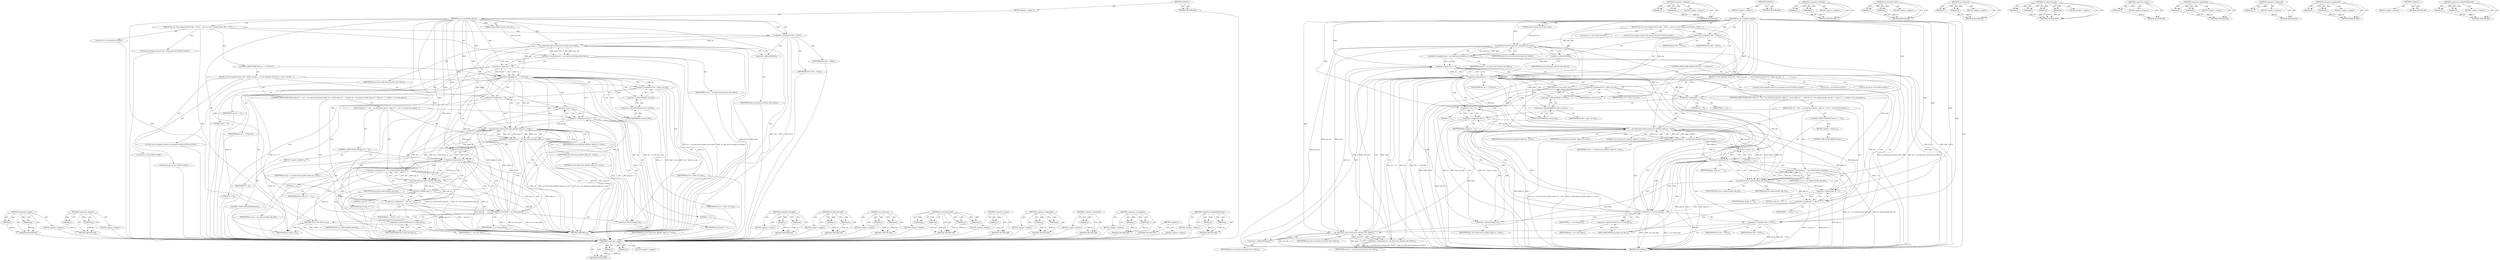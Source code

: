 digraph "&lt;operator&gt;.indirectFieldAccess" {
vulnerable_130 [label=<(METHOD,&lt;operator&gt;.equals)>];
vulnerable_131 [label=<(PARAM,p1)>];
vulnerable_132 [label=<(PARAM,p2)>];
vulnerable_133 [label=<(BLOCK,&lt;empty&gt;,&lt;empty&gt;)>];
vulnerable_134 [label=<(METHOD_RETURN,ANY)>];
vulnerable_156 [label=<(METHOD,&lt;operator&gt;.addition)>];
vulnerable_157 [label=<(PARAM,p1)>];
vulnerable_158 [label=<(PARAM,p2)>];
vulnerable_159 [label=<(BLOCK,&lt;empty&gt;,&lt;empty&gt;)>];
vulnerable_160 [label=<(METHOD_RETURN,ANY)>];
vulnerable_6 [label=<(METHOD,&lt;global&gt;)<SUB>1</SUB>>];
vulnerable_7 [label=<(BLOCK,&lt;empty&gt;,&lt;empty&gt;)<SUB>1</SUB>>];
vulnerable_8 [label=<(METHOD,sas_ex_revalidate_domain)<SUB>1</SUB>>];
vulnerable_9 [label=<(PARAM,struct domain_device *port_dev)<SUB>1</SUB>>];
vulnerable_10 [label=<(BLOCK,{
	int res;
 	struct domain_device *dev = NULL;...,{
	int res;
 	struct domain_device *dev = NULL;...)<SUB>2</SUB>>];
vulnerable_11 [label="<(LOCAL,int res: int)<SUB>3</SUB>>"];
vulnerable_12 [label="<(LOCAL,struct domain_device* dev: domain_device*)<SUB>4</SUB>>"];
vulnerable_13 [label=<(&lt;operator&gt;.assignment,*dev = NULL)<SUB>4</SUB>>];
vulnerable_14 [label=<(IDENTIFIER,dev,*dev = NULL)<SUB>4</SUB>>];
vulnerable_15 [label=<(IDENTIFIER,NULL,*dev = NULL)<SUB>4</SUB>>];
vulnerable_16 [label=<(&lt;operator&gt;.assignment,res = sas_find_bcast_dev(port_dev, &amp;dev))<SUB>6</SUB>>];
vulnerable_17 [label=<(IDENTIFIER,res,res = sas_find_bcast_dev(port_dev, &amp;dev))<SUB>6</SUB>>];
vulnerable_18 [label=<(sas_find_bcast_dev,sas_find_bcast_dev(port_dev, &amp;dev))<SUB>6</SUB>>];
vulnerable_19 [label=<(IDENTIFIER,port_dev,sas_find_bcast_dev(port_dev, &amp;dev))<SUB>6</SUB>>];
vulnerable_20 [label=<(&lt;operator&gt;.addressOf,&amp;dev)<SUB>6</SUB>>];
vulnerable_21 [label=<(IDENTIFIER,dev,sas_find_bcast_dev(port_dev, &amp;dev))<SUB>6</SUB>>];
vulnerable_22 [label=<(CONTROL_STRUCTURE,WHILE,while (res == 0 &amp;&amp; dev))<SUB>7</SUB>>];
vulnerable_23 [label=<(&lt;operator&gt;.logicalAnd,res == 0 &amp;&amp; dev)<SUB>7</SUB>>];
vulnerable_24 [label=<(&lt;operator&gt;.equals,res == 0)<SUB>7</SUB>>];
vulnerable_25 [label=<(IDENTIFIER,res,res == 0)<SUB>7</SUB>>];
vulnerable_26 [label=<(LITERAL,0,res == 0)<SUB>7</SUB>>];
vulnerable_27 [label=<(IDENTIFIER,dev,res == 0 &amp;&amp; dev)<SUB>7</SUB>>];
vulnerable_28 [label=<(BLOCK,{
 		struct expander_device *ex = &amp;dev-&gt;ex_dev;...,{
 		struct expander_device *ex = &amp;dev-&gt;ex_dev;...)<SUB>7</SUB>>];
vulnerable_29 [label="<(LOCAL,struct expander_device* ex: expander_device*)<SUB>8</SUB>>"];
vulnerable_30 [label=<(&lt;operator&gt;.assignment,*ex = &amp;dev-&gt;ex_dev)<SUB>8</SUB>>];
vulnerable_31 [label=<(IDENTIFIER,ex,*ex = &amp;dev-&gt;ex_dev)<SUB>8</SUB>>];
vulnerable_32 [label=<(&lt;operator&gt;.addressOf,&amp;dev-&gt;ex_dev)<SUB>8</SUB>>];
vulnerable_33 [label=<(&lt;operator&gt;.indirectFieldAccess,dev-&gt;ex_dev)<SUB>8</SUB>>];
vulnerable_34 [label=<(IDENTIFIER,dev,*ex = &amp;dev-&gt;ex_dev)<SUB>8</SUB>>];
vulnerable_35 [label=<(FIELD_IDENTIFIER,ex_dev,ex_dev)<SUB>8</SUB>>];
vulnerable_36 [label="<(LOCAL,int i: int)<SUB>9</SUB>>"];
vulnerable_37 [label="<(LOCAL,int phy_id: int)<SUB>9</SUB>>"];
vulnerable_38 [label=<(&lt;operator&gt;.assignment,i = 0)<SUB>9</SUB>>];
vulnerable_39 [label=<(IDENTIFIER,i,i = 0)<SUB>9</SUB>>];
vulnerable_40 [label=<(LITERAL,0,i = 0)<SUB>9</SUB>>];
vulnerable_41 [label=<(CONTROL_STRUCTURE,DO,do {
			phy_id = -1;
			res = sas_find_bcast_phy(dev, &amp;phy_id, i, true);
			if (phy_id == -1)
				break;
 			res = sas_rediscover(dev, phy_id);
 			i = phy_id + 1;
 		} while (i &lt; ex-&gt;num_phys);)<SUB>11</SUB>>];
vulnerable_42 [label=<(BLOCK,{
			phy_id = -1;
			res = sas_find_bcast_phy(d...,{
			phy_id = -1;
			res = sas_find_bcast_phy(d...)<SUB>11</SUB>>];
vulnerable_43 [label=<(&lt;operator&gt;.assignment,phy_id = -1)<SUB>12</SUB>>];
vulnerable_44 [label=<(IDENTIFIER,phy_id,phy_id = -1)<SUB>12</SUB>>];
vulnerable_45 [label=<(&lt;operator&gt;.minus,-1)<SUB>12</SUB>>];
vulnerable_46 [label=<(LITERAL,1,-1)<SUB>12</SUB>>];
vulnerable_47 [label=<(&lt;operator&gt;.assignment,res = sas_find_bcast_phy(dev, &amp;phy_id, i, true))<SUB>13</SUB>>];
vulnerable_48 [label=<(IDENTIFIER,res,res = sas_find_bcast_phy(dev, &amp;phy_id, i, true))<SUB>13</SUB>>];
vulnerable_49 [label=<(sas_find_bcast_phy,sas_find_bcast_phy(dev, &amp;phy_id, i, true))<SUB>13</SUB>>];
vulnerable_50 [label=<(IDENTIFIER,dev,sas_find_bcast_phy(dev, &amp;phy_id, i, true))<SUB>13</SUB>>];
vulnerable_51 [label=<(&lt;operator&gt;.addressOf,&amp;phy_id)<SUB>13</SUB>>];
vulnerable_52 [label=<(IDENTIFIER,phy_id,sas_find_bcast_phy(dev, &amp;phy_id, i, true))<SUB>13</SUB>>];
vulnerable_53 [label=<(IDENTIFIER,i,sas_find_bcast_phy(dev, &amp;phy_id, i, true))<SUB>13</SUB>>];
vulnerable_54 [label=<(LITERAL,true,sas_find_bcast_phy(dev, &amp;phy_id, i, true))<SUB>13</SUB>>];
vulnerable_55 [label=<(CONTROL_STRUCTURE,IF,if (phy_id == -1))<SUB>14</SUB>>];
vulnerable_56 [label=<(&lt;operator&gt;.equals,phy_id == -1)<SUB>14</SUB>>];
vulnerable_57 [label=<(IDENTIFIER,phy_id,phy_id == -1)<SUB>14</SUB>>];
vulnerable_58 [label=<(&lt;operator&gt;.minus,-1)<SUB>14</SUB>>];
vulnerable_59 [label=<(LITERAL,1,-1)<SUB>14</SUB>>];
vulnerable_60 [label=<(BLOCK,&lt;empty&gt;,&lt;empty&gt;)<SUB>15</SUB>>];
vulnerable_61 [label=<(CONTROL_STRUCTURE,BREAK,break;)<SUB>15</SUB>>];
vulnerable_62 [label=<(&lt;operator&gt;.assignment,res = sas_rediscover(dev, phy_id))<SUB>16</SUB>>];
vulnerable_63 [label=<(IDENTIFIER,res,res = sas_rediscover(dev, phy_id))<SUB>16</SUB>>];
vulnerable_64 [label=<(sas_rediscover,sas_rediscover(dev, phy_id))<SUB>16</SUB>>];
vulnerable_65 [label=<(IDENTIFIER,dev,sas_rediscover(dev, phy_id))<SUB>16</SUB>>];
vulnerable_66 [label=<(IDENTIFIER,phy_id,sas_rediscover(dev, phy_id))<SUB>16</SUB>>];
vulnerable_67 [label=<(&lt;operator&gt;.assignment,i = phy_id + 1)<SUB>17</SUB>>];
vulnerable_68 [label=<(IDENTIFIER,i,i = phy_id + 1)<SUB>17</SUB>>];
vulnerable_69 [label=<(&lt;operator&gt;.addition,phy_id + 1)<SUB>17</SUB>>];
vulnerable_70 [label=<(IDENTIFIER,phy_id,phy_id + 1)<SUB>17</SUB>>];
vulnerable_71 [label=<(LITERAL,1,phy_id + 1)<SUB>17</SUB>>];
vulnerable_72 [label=<(&lt;operator&gt;.lessThan,i &lt; ex-&gt;num_phys)<SUB>18</SUB>>];
vulnerable_73 [label=<(IDENTIFIER,i,i &lt; ex-&gt;num_phys)<SUB>18</SUB>>];
vulnerable_74 [label=<(&lt;operator&gt;.indirectFieldAccess,ex-&gt;num_phys)<SUB>18</SUB>>];
vulnerable_75 [label=<(IDENTIFIER,ex,i &lt; ex-&gt;num_phys)<SUB>18</SUB>>];
vulnerable_76 [label=<(FIELD_IDENTIFIER,num_phys,num_phys)<SUB>18</SUB>>];
vulnerable_77 [label=<(&lt;operator&gt;.assignment,dev = NULL)<SUB>19</SUB>>];
vulnerable_78 [label=<(IDENTIFIER,dev,dev = NULL)<SUB>19</SUB>>];
vulnerable_79 [label=<(IDENTIFIER,NULL,dev = NULL)<SUB>19</SUB>>];
vulnerable_80 [label=<(&lt;operator&gt;.assignment,res = sas_find_bcast_dev(port_dev, &amp;dev))<SUB>20</SUB>>];
vulnerable_81 [label=<(IDENTIFIER,res,res = sas_find_bcast_dev(port_dev, &amp;dev))<SUB>20</SUB>>];
vulnerable_82 [label=<(sas_find_bcast_dev,sas_find_bcast_dev(port_dev, &amp;dev))<SUB>20</SUB>>];
vulnerable_83 [label=<(IDENTIFIER,port_dev,sas_find_bcast_dev(port_dev, &amp;dev))<SUB>20</SUB>>];
vulnerable_84 [label=<(&lt;operator&gt;.addressOf,&amp;dev)<SUB>20</SUB>>];
vulnerable_85 [label=<(IDENTIFIER,dev,sas_find_bcast_dev(port_dev, &amp;dev))<SUB>20</SUB>>];
vulnerable_86 [label=<(RETURN,return res;,return res;)<SUB>22</SUB>>];
vulnerable_87 [label=<(IDENTIFIER,res,return res;)<SUB>22</SUB>>];
vulnerable_88 [label=<(METHOD_RETURN,int)<SUB>1</SUB>>];
vulnerable_90 [label=<(METHOD_RETURN,ANY)<SUB>1</SUB>>];
vulnerable_161 [label=<(METHOD,&lt;operator&gt;.lessThan)>];
vulnerable_162 [label=<(PARAM,p1)>];
vulnerable_163 [label=<(PARAM,p2)>];
vulnerable_164 [label=<(BLOCK,&lt;empty&gt;,&lt;empty&gt;)>];
vulnerable_165 [label=<(METHOD_RETURN,ANY)>];
vulnerable_116 [label=<(METHOD,sas_find_bcast_dev)>];
vulnerable_117 [label=<(PARAM,p1)>];
vulnerable_118 [label=<(PARAM,p2)>];
vulnerable_119 [label=<(BLOCK,&lt;empty&gt;,&lt;empty&gt;)>];
vulnerable_120 [label=<(METHOD_RETURN,ANY)>];
vulnerable_151 [label=<(METHOD,sas_rediscover)>];
vulnerable_152 [label=<(PARAM,p1)>];
vulnerable_153 [label=<(PARAM,p2)>];
vulnerable_154 [label=<(BLOCK,&lt;empty&gt;,&lt;empty&gt;)>];
vulnerable_155 [label=<(METHOD_RETURN,ANY)>];
vulnerable_144 [label=<(METHOD,sas_find_bcast_phy)>];
vulnerable_145 [label=<(PARAM,p1)>];
vulnerable_146 [label=<(PARAM,p2)>];
vulnerable_147 [label=<(PARAM,p3)>];
vulnerable_148 [label=<(PARAM,p4)>];
vulnerable_149 [label=<(BLOCK,&lt;empty&gt;,&lt;empty&gt;)>];
vulnerable_150 [label=<(METHOD_RETURN,ANY)>];
vulnerable_140 [label=<(METHOD,&lt;operator&gt;.minus)>];
vulnerable_141 [label=<(PARAM,p1)>];
vulnerable_142 [label=<(BLOCK,&lt;empty&gt;,&lt;empty&gt;)>];
vulnerable_143 [label=<(METHOD_RETURN,ANY)>];
vulnerable_125 [label=<(METHOD,&lt;operator&gt;.logicalAnd)>];
vulnerable_126 [label=<(PARAM,p1)>];
vulnerable_127 [label=<(PARAM,p2)>];
vulnerable_128 [label=<(BLOCK,&lt;empty&gt;,&lt;empty&gt;)>];
vulnerable_129 [label=<(METHOD_RETURN,ANY)>];
vulnerable_121 [label=<(METHOD,&lt;operator&gt;.addressOf)>];
vulnerable_122 [label=<(PARAM,p1)>];
vulnerable_123 [label=<(BLOCK,&lt;empty&gt;,&lt;empty&gt;)>];
vulnerable_124 [label=<(METHOD_RETURN,ANY)>];
vulnerable_111 [label=<(METHOD,&lt;operator&gt;.assignment)>];
vulnerable_112 [label=<(PARAM,p1)>];
vulnerable_113 [label=<(PARAM,p2)>];
vulnerable_114 [label=<(BLOCK,&lt;empty&gt;,&lt;empty&gt;)>];
vulnerable_115 [label=<(METHOD_RETURN,ANY)>];
vulnerable_105 [label=<(METHOD,&lt;global&gt;)<SUB>1</SUB>>];
vulnerable_106 [label=<(BLOCK,&lt;empty&gt;,&lt;empty&gt;)>];
vulnerable_107 [label=<(METHOD_RETURN,ANY)>];
vulnerable_135 [label=<(METHOD,&lt;operator&gt;.indirectFieldAccess)>];
vulnerable_136 [label=<(PARAM,p1)>];
vulnerable_137 [label=<(PARAM,p2)>];
vulnerable_138 [label=<(BLOCK,&lt;empty&gt;,&lt;empty&gt;)>];
vulnerable_139 [label=<(METHOD_RETURN,ANY)>];
fixed_121 [label=<(METHOD,&lt;operator&gt;.equals)>];
fixed_122 [label=<(PARAM,p1)>];
fixed_123 [label=<(PARAM,p2)>];
fixed_124 [label=<(BLOCK,&lt;empty&gt;,&lt;empty&gt;)>];
fixed_125 [label=<(METHOD_RETURN,ANY)>];
fixed_147 [label=<(METHOD,&lt;operator&gt;.addition)>];
fixed_148 [label=<(PARAM,p1)>];
fixed_149 [label=<(PARAM,p2)>];
fixed_150 [label=<(BLOCK,&lt;empty&gt;,&lt;empty&gt;)>];
fixed_151 [label=<(METHOD_RETURN,ANY)>];
fixed_6 [label=<(METHOD,&lt;global&gt;)<SUB>1</SUB>>];
fixed_7 [label=<(BLOCK,&lt;empty&gt;,&lt;empty&gt;)<SUB>1</SUB>>];
fixed_8 [label=<(METHOD,sas_ex_revalidate_domain)<SUB>1</SUB>>];
fixed_9 [label=<(PARAM,struct domain_device *port_dev)<SUB>1</SUB>>];
fixed_10 [label=<(BLOCK,{
	int res;
 	struct domain_device *dev = NULL;...,{
	int res;
 	struct domain_device *dev = NULL;...)<SUB>2</SUB>>];
fixed_11 [label="<(LOCAL,int res: int)<SUB>3</SUB>>"];
fixed_12 [label="<(LOCAL,struct domain_device* dev: domain_device*)<SUB>4</SUB>>"];
fixed_13 [label=<(&lt;operator&gt;.assignment,*dev = NULL)<SUB>4</SUB>>];
fixed_14 [label=<(IDENTIFIER,dev,*dev = NULL)<SUB>4</SUB>>];
fixed_15 [label=<(IDENTIFIER,NULL,*dev = NULL)<SUB>4</SUB>>];
fixed_16 [label=<(&lt;operator&gt;.assignment,res = sas_find_bcast_dev(port_dev, &amp;dev))<SUB>6</SUB>>];
fixed_17 [label=<(IDENTIFIER,res,res = sas_find_bcast_dev(port_dev, &amp;dev))<SUB>6</SUB>>];
fixed_18 [label=<(sas_find_bcast_dev,sas_find_bcast_dev(port_dev, &amp;dev))<SUB>6</SUB>>];
fixed_19 [label=<(IDENTIFIER,port_dev,sas_find_bcast_dev(port_dev, &amp;dev))<SUB>6</SUB>>];
fixed_20 [label=<(&lt;operator&gt;.addressOf,&amp;dev)<SUB>6</SUB>>];
fixed_21 [label=<(IDENTIFIER,dev,sas_find_bcast_dev(port_dev, &amp;dev))<SUB>6</SUB>>];
fixed_22 [label=<(CONTROL_STRUCTURE,IF,if (res == 0 &amp;&amp; dev))<SUB>7</SUB>>];
fixed_23 [label=<(&lt;operator&gt;.logicalAnd,res == 0 &amp;&amp; dev)<SUB>7</SUB>>];
fixed_24 [label=<(&lt;operator&gt;.equals,res == 0)<SUB>7</SUB>>];
fixed_25 [label=<(IDENTIFIER,res,res == 0)<SUB>7</SUB>>];
fixed_26 [label=<(LITERAL,0,res == 0)<SUB>7</SUB>>];
fixed_27 [label=<(IDENTIFIER,dev,res == 0 &amp;&amp; dev)<SUB>7</SUB>>];
fixed_28 [label=<(BLOCK,{
 		struct expander_device *ex = &amp;dev-&gt;ex_dev;...,{
 		struct expander_device *ex = &amp;dev-&gt;ex_dev;...)<SUB>7</SUB>>];
fixed_29 [label="<(LOCAL,struct expander_device* ex: expander_device*)<SUB>8</SUB>>"];
fixed_30 [label=<(&lt;operator&gt;.assignment,*ex = &amp;dev-&gt;ex_dev)<SUB>8</SUB>>];
fixed_31 [label=<(IDENTIFIER,ex,*ex = &amp;dev-&gt;ex_dev)<SUB>8</SUB>>];
fixed_32 [label=<(&lt;operator&gt;.addressOf,&amp;dev-&gt;ex_dev)<SUB>8</SUB>>];
fixed_33 [label=<(&lt;operator&gt;.indirectFieldAccess,dev-&gt;ex_dev)<SUB>8</SUB>>];
fixed_34 [label=<(IDENTIFIER,dev,*ex = &amp;dev-&gt;ex_dev)<SUB>8</SUB>>];
fixed_35 [label=<(FIELD_IDENTIFIER,ex_dev,ex_dev)<SUB>8</SUB>>];
fixed_36 [label="<(LOCAL,int i: int)<SUB>9</SUB>>"];
fixed_37 [label="<(LOCAL,int phy_id: int)<SUB>9</SUB>>"];
fixed_38 [label=<(&lt;operator&gt;.assignment,i = 0)<SUB>9</SUB>>];
fixed_39 [label=<(IDENTIFIER,i,i = 0)<SUB>9</SUB>>];
fixed_40 [label=<(LITERAL,0,i = 0)<SUB>9</SUB>>];
fixed_41 [label=<(CONTROL_STRUCTURE,DO,do {
			phy_id = -1;
			res = sas_find_bcast_phy(dev, &amp;phy_id, i, true);
			if (phy_id == -1)
				break;
 			res = sas_rediscover(dev, phy_id);
 			i = phy_id + 1;
 		} while (i &lt; ex-&gt;num_phys);)<SUB>11</SUB>>];
fixed_42 [label=<(BLOCK,{
			phy_id = -1;
			res = sas_find_bcast_phy(d...,{
			phy_id = -1;
			res = sas_find_bcast_phy(d...)<SUB>11</SUB>>];
fixed_43 [label=<(&lt;operator&gt;.assignment,phy_id = -1)<SUB>12</SUB>>];
fixed_44 [label=<(IDENTIFIER,phy_id,phy_id = -1)<SUB>12</SUB>>];
fixed_45 [label=<(&lt;operator&gt;.minus,-1)<SUB>12</SUB>>];
fixed_46 [label=<(LITERAL,1,-1)<SUB>12</SUB>>];
fixed_47 [label=<(&lt;operator&gt;.assignment,res = sas_find_bcast_phy(dev, &amp;phy_id, i, true))<SUB>13</SUB>>];
fixed_48 [label=<(IDENTIFIER,res,res = sas_find_bcast_phy(dev, &amp;phy_id, i, true))<SUB>13</SUB>>];
fixed_49 [label=<(sas_find_bcast_phy,sas_find_bcast_phy(dev, &amp;phy_id, i, true))<SUB>13</SUB>>];
fixed_50 [label=<(IDENTIFIER,dev,sas_find_bcast_phy(dev, &amp;phy_id, i, true))<SUB>13</SUB>>];
fixed_51 [label=<(&lt;operator&gt;.addressOf,&amp;phy_id)<SUB>13</SUB>>];
fixed_52 [label=<(IDENTIFIER,phy_id,sas_find_bcast_phy(dev, &amp;phy_id, i, true))<SUB>13</SUB>>];
fixed_53 [label=<(IDENTIFIER,i,sas_find_bcast_phy(dev, &amp;phy_id, i, true))<SUB>13</SUB>>];
fixed_54 [label=<(LITERAL,true,sas_find_bcast_phy(dev, &amp;phy_id, i, true))<SUB>13</SUB>>];
fixed_55 [label=<(CONTROL_STRUCTURE,IF,if (phy_id == -1))<SUB>14</SUB>>];
fixed_56 [label=<(&lt;operator&gt;.equals,phy_id == -1)<SUB>14</SUB>>];
fixed_57 [label=<(IDENTIFIER,phy_id,phy_id == -1)<SUB>14</SUB>>];
fixed_58 [label=<(&lt;operator&gt;.minus,-1)<SUB>14</SUB>>];
fixed_59 [label=<(LITERAL,1,-1)<SUB>14</SUB>>];
fixed_60 [label=<(BLOCK,&lt;empty&gt;,&lt;empty&gt;)<SUB>15</SUB>>];
fixed_61 [label=<(CONTROL_STRUCTURE,BREAK,break;)<SUB>15</SUB>>];
fixed_62 [label=<(&lt;operator&gt;.assignment,res = sas_rediscover(dev, phy_id))<SUB>16</SUB>>];
fixed_63 [label=<(IDENTIFIER,res,res = sas_rediscover(dev, phy_id))<SUB>16</SUB>>];
fixed_64 [label=<(sas_rediscover,sas_rediscover(dev, phy_id))<SUB>16</SUB>>];
fixed_65 [label=<(IDENTIFIER,dev,sas_rediscover(dev, phy_id))<SUB>16</SUB>>];
fixed_66 [label=<(IDENTIFIER,phy_id,sas_rediscover(dev, phy_id))<SUB>16</SUB>>];
fixed_67 [label=<(&lt;operator&gt;.assignment,i = phy_id + 1)<SUB>17</SUB>>];
fixed_68 [label=<(IDENTIFIER,i,i = phy_id + 1)<SUB>17</SUB>>];
fixed_69 [label=<(&lt;operator&gt;.addition,phy_id + 1)<SUB>17</SUB>>];
fixed_70 [label=<(IDENTIFIER,phy_id,phy_id + 1)<SUB>17</SUB>>];
fixed_71 [label=<(LITERAL,1,phy_id + 1)<SUB>17</SUB>>];
fixed_72 [label=<(&lt;operator&gt;.lessThan,i &lt; ex-&gt;num_phys)<SUB>18</SUB>>];
fixed_73 [label=<(IDENTIFIER,i,i &lt; ex-&gt;num_phys)<SUB>18</SUB>>];
fixed_74 [label=<(&lt;operator&gt;.indirectFieldAccess,ex-&gt;num_phys)<SUB>18</SUB>>];
fixed_75 [label=<(IDENTIFIER,ex,i &lt; ex-&gt;num_phys)<SUB>18</SUB>>];
fixed_76 [label=<(FIELD_IDENTIFIER,num_phys,num_phys)<SUB>18</SUB>>];
fixed_77 [label=<(RETURN,return res;,return res;)<SUB>20</SUB>>];
fixed_78 [label=<(IDENTIFIER,res,return res;)<SUB>20</SUB>>];
fixed_79 [label=<(METHOD_RETURN,int)<SUB>1</SUB>>];
fixed_81 [label=<(METHOD_RETURN,ANY)<SUB>1</SUB>>];
fixed_152 [label=<(METHOD,&lt;operator&gt;.lessThan)>];
fixed_153 [label=<(PARAM,p1)>];
fixed_154 [label=<(PARAM,p2)>];
fixed_155 [label=<(BLOCK,&lt;empty&gt;,&lt;empty&gt;)>];
fixed_156 [label=<(METHOD_RETURN,ANY)>];
fixed_107 [label=<(METHOD,sas_find_bcast_dev)>];
fixed_108 [label=<(PARAM,p1)>];
fixed_109 [label=<(PARAM,p2)>];
fixed_110 [label=<(BLOCK,&lt;empty&gt;,&lt;empty&gt;)>];
fixed_111 [label=<(METHOD_RETURN,ANY)>];
fixed_142 [label=<(METHOD,sas_rediscover)>];
fixed_143 [label=<(PARAM,p1)>];
fixed_144 [label=<(PARAM,p2)>];
fixed_145 [label=<(BLOCK,&lt;empty&gt;,&lt;empty&gt;)>];
fixed_146 [label=<(METHOD_RETURN,ANY)>];
fixed_135 [label=<(METHOD,sas_find_bcast_phy)>];
fixed_136 [label=<(PARAM,p1)>];
fixed_137 [label=<(PARAM,p2)>];
fixed_138 [label=<(PARAM,p3)>];
fixed_139 [label=<(PARAM,p4)>];
fixed_140 [label=<(BLOCK,&lt;empty&gt;,&lt;empty&gt;)>];
fixed_141 [label=<(METHOD_RETURN,ANY)>];
fixed_131 [label=<(METHOD,&lt;operator&gt;.minus)>];
fixed_132 [label=<(PARAM,p1)>];
fixed_133 [label=<(BLOCK,&lt;empty&gt;,&lt;empty&gt;)>];
fixed_134 [label=<(METHOD_RETURN,ANY)>];
fixed_116 [label=<(METHOD,&lt;operator&gt;.logicalAnd)>];
fixed_117 [label=<(PARAM,p1)>];
fixed_118 [label=<(PARAM,p2)>];
fixed_119 [label=<(BLOCK,&lt;empty&gt;,&lt;empty&gt;)>];
fixed_120 [label=<(METHOD_RETURN,ANY)>];
fixed_112 [label=<(METHOD,&lt;operator&gt;.addressOf)>];
fixed_113 [label=<(PARAM,p1)>];
fixed_114 [label=<(BLOCK,&lt;empty&gt;,&lt;empty&gt;)>];
fixed_115 [label=<(METHOD_RETURN,ANY)>];
fixed_102 [label=<(METHOD,&lt;operator&gt;.assignment)>];
fixed_103 [label=<(PARAM,p1)>];
fixed_104 [label=<(PARAM,p2)>];
fixed_105 [label=<(BLOCK,&lt;empty&gt;,&lt;empty&gt;)>];
fixed_106 [label=<(METHOD_RETURN,ANY)>];
fixed_96 [label=<(METHOD,&lt;global&gt;)<SUB>1</SUB>>];
fixed_97 [label=<(BLOCK,&lt;empty&gt;,&lt;empty&gt;)>];
fixed_98 [label=<(METHOD_RETURN,ANY)>];
fixed_126 [label=<(METHOD,&lt;operator&gt;.indirectFieldAccess)>];
fixed_127 [label=<(PARAM,p1)>];
fixed_128 [label=<(PARAM,p2)>];
fixed_129 [label=<(BLOCK,&lt;empty&gt;,&lt;empty&gt;)>];
fixed_130 [label=<(METHOD_RETURN,ANY)>];
vulnerable_130 -> vulnerable_131  [key=0, label="AST: "];
vulnerable_130 -> vulnerable_131  [key=1, label="DDG: "];
vulnerable_130 -> vulnerable_133  [key=0, label="AST: "];
vulnerable_130 -> vulnerable_132  [key=0, label="AST: "];
vulnerable_130 -> vulnerable_132  [key=1, label="DDG: "];
vulnerable_130 -> vulnerable_134  [key=0, label="AST: "];
vulnerable_130 -> vulnerable_134  [key=1, label="CFG: "];
vulnerable_131 -> vulnerable_134  [key=0, label="DDG: p1"];
vulnerable_132 -> vulnerable_134  [key=0, label="DDG: p2"];
vulnerable_156 -> vulnerable_157  [key=0, label="AST: "];
vulnerable_156 -> vulnerable_157  [key=1, label="DDG: "];
vulnerable_156 -> vulnerable_159  [key=0, label="AST: "];
vulnerable_156 -> vulnerable_158  [key=0, label="AST: "];
vulnerable_156 -> vulnerable_158  [key=1, label="DDG: "];
vulnerable_156 -> vulnerable_160  [key=0, label="AST: "];
vulnerable_156 -> vulnerable_160  [key=1, label="CFG: "];
vulnerable_157 -> vulnerable_160  [key=0, label="DDG: p1"];
vulnerable_158 -> vulnerable_160  [key=0, label="DDG: p2"];
vulnerable_6 -> vulnerable_7  [key=0, label="AST: "];
vulnerable_6 -> vulnerable_90  [key=0, label="AST: "];
vulnerable_6 -> vulnerable_90  [key=1, label="CFG: "];
vulnerable_7 -> vulnerable_8  [key=0, label="AST: "];
vulnerable_8 -> vulnerable_9  [key=0, label="AST: "];
vulnerable_8 -> vulnerable_9  [key=1, label="DDG: "];
vulnerable_8 -> vulnerable_10  [key=0, label="AST: "];
vulnerable_8 -> vulnerable_88  [key=0, label="AST: "];
vulnerable_8 -> vulnerable_13  [key=0, label="CFG: "];
vulnerable_8 -> vulnerable_13  [key=1, label="DDG: "];
vulnerable_8 -> vulnerable_87  [key=0, label="DDG: "];
vulnerable_8 -> vulnerable_18  [key=0, label="DDG: "];
vulnerable_8 -> vulnerable_23  [key=0, label="DDG: "];
vulnerable_8 -> vulnerable_38  [key=0, label="DDG: "];
vulnerable_8 -> vulnerable_77  [key=0, label="DDG: "];
vulnerable_8 -> vulnerable_24  [key=0, label="DDG: "];
vulnerable_8 -> vulnerable_67  [key=0, label="DDG: "];
vulnerable_8 -> vulnerable_72  [key=0, label="DDG: "];
vulnerable_8 -> vulnerable_82  [key=0, label="DDG: "];
vulnerable_8 -> vulnerable_45  [key=0, label="DDG: "];
vulnerable_8 -> vulnerable_49  [key=0, label="DDG: "];
vulnerable_8 -> vulnerable_56  [key=0, label="DDG: "];
vulnerable_8 -> vulnerable_64  [key=0, label="DDG: "];
vulnerable_8 -> vulnerable_69  [key=0, label="DDG: "];
vulnerable_8 -> vulnerable_58  [key=0, label="DDG: "];
vulnerable_9 -> vulnerable_18  [key=0, label="DDG: port_dev"];
vulnerable_10 -> vulnerable_11  [key=0, label="AST: "];
vulnerable_10 -> vulnerable_12  [key=0, label="AST: "];
vulnerable_10 -> vulnerable_13  [key=0, label="AST: "];
vulnerable_10 -> vulnerable_16  [key=0, label="AST: "];
vulnerable_10 -> vulnerable_22  [key=0, label="AST: "];
vulnerable_10 -> vulnerable_86  [key=0, label="AST: "];
vulnerable_13 -> vulnerable_14  [key=0, label="AST: "];
vulnerable_13 -> vulnerable_15  [key=0, label="AST: "];
vulnerable_13 -> vulnerable_20  [key=0, label="CFG: "];
vulnerable_13 -> vulnerable_88  [key=0, label="DDG: NULL"];
vulnerable_13 -> vulnerable_88  [key=1, label="DDG: *dev = NULL"];
vulnerable_13 -> vulnerable_18  [key=0, label="DDG: dev"];
vulnerable_13 -> vulnerable_23  [key=0, label="DDG: dev"];
vulnerable_16 -> vulnerable_17  [key=0, label="AST: "];
vulnerable_16 -> vulnerable_18  [key=0, label="AST: "];
vulnerable_16 -> vulnerable_24  [key=0, label="CFG: "];
vulnerable_16 -> vulnerable_24  [key=1, label="DDG: res"];
vulnerable_16 -> vulnerable_88  [key=0, label="DDG: sas_find_bcast_dev(port_dev, &amp;dev)"];
vulnerable_16 -> vulnerable_88  [key=1, label="DDG: res = sas_find_bcast_dev(port_dev, &amp;dev)"];
vulnerable_18 -> vulnerable_19  [key=0, label="AST: "];
vulnerable_18 -> vulnerable_20  [key=0, label="AST: "];
vulnerable_18 -> vulnerable_16  [key=0, label="CFG: "];
vulnerable_18 -> vulnerable_16  [key=1, label="DDG: port_dev"];
vulnerable_18 -> vulnerable_16  [key=2, label="DDG: &amp;dev"];
vulnerable_18 -> vulnerable_88  [key=0, label="DDG: port_dev"];
vulnerable_18 -> vulnerable_88  [key=1, label="DDG: &amp;dev"];
vulnerable_18 -> vulnerable_23  [key=0, label="DDG: &amp;dev"];
vulnerable_18 -> vulnerable_82  [key=0, label="DDG: port_dev"];
vulnerable_18 -> vulnerable_82  [key=1, label="DDG: &amp;dev"];
vulnerable_18 -> vulnerable_49  [key=0, label="DDG: &amp;dev"];
vulnerable_18 -> vulnerable_64  [key=0, label="DDG: &amp;dev"];
vulnerable_20 -> vulnerable_21  [key=0, label="AST: "];
vulnerable_20 -> vulnerable_18  [key=0, label="CFG: "];
vulnerable_22 -> vulnerable_23  [key=0, label="AST: "];
vulnerable_22 -> vulnerable_28  [key=0, label="AST: "];
vulnerable_23 -> vulnerable_24  [key=0, label="AST: "];
vulnerable_23 -> vulnerable_24  [key=1, label="CDG: "];
vulnerable_23 -> vulnerable_27  [key=0, label="AST: "];
vulnerable_23 -> vulnerable_35  [key=0, label="CFG: "];
vulnerable_23 -> vulnerable_35  [key=1, label="CDG: "];
vulnerable_23 -> vulnerable_86  [key=0, label="CFG: "];
vulnerable_23 -> vulnerable_88  [key=0, label="DDG: res == 0"];
vulnerable_23 -> vulnerable_88  [key=1, label="DDG: dev"];
vulnerable_23 -> vulnerable_88  [key=2, label="DDG: res == 0 &amp;&amp; dev"];
vulnerable_23 -> vulnerable_82  [key=0, label="DDG: dev"];
vulnerable_23 -> vulnerable_82  [key=1, label="CDG: "];
vulnerable_23 -> vulnerable_49  [key=0, label="DDG: dev"];
vulnerable_23 -> vulnerable_49  [key=1, label="CDG: "];
vulnerable_23 -> vulnerable_64  [key=0, label="DDG: dev"];
vulnerable_23 -> vulnerable_47  [key=0, label="CDG: "];
vulnerable_23 -> vulnerable_30  [key=0, label="CDG: "];
vulnerable_23 -> vulnerable_32  [key=0, label="CDG: "];
vulnerable_23 -> vulnerable_77  [key=0, label="CDG: "];
vulnerable_23 -> vulnerable_51  [key=0, label="CDG: "];
vulnerable_23 -> vulnerable_84  [key=0, label="CDG: "];
vulnerable_23 -> vulnerable_38  [key=0, label="CDG: "];
vulnerable_23 -> vulnerable_56  [key=0, label="CDG: "];
vulnerable_23 -> vulnerable_45  [key=0, label="CDG: "];
vulnerable_23 -> vulnerable_43  [key=0, label="CDG: "];
vulnerable_23 -> vulnerable_80  [key=0, label="CDG: "];
vulnerable_23 -> vulnerable_58  [key=0, label="CDG: "];
vulnerable_23 -> vulnerable_33  [key=0, label="CDG: "];
vulnerable_23 -> vulnerable_23  [key=0, label="CDG: "];
vulnerable_24 -> vulnerable_25  [key=0, label="AST: "];
vulnerable_24 -> vulnerable_26  [key=0, label="AST: "];
vulnerable_24 -> vulnerable_23  [key=0, label="CFG: "];
vulnerable_24 -> vulnerable_23  [key=1, label="DDG: res"];
vulnerable_24 -> vulnerable_23  [key=2, label="DDG: 0"];
vulnerable_24 -> vulnerable_88  [key=0, label="DDG: res"];
vulnerable_24 -> vulnerable_87  [key=0, label="DDG: res"];
vulnerable_28 -> vulnerable_29  [key=0, label="AST: "];
vulnerable_28 -> vulnerable_30  [key=0, label="AST: "];
vulnerable_28 -> vulnerable_36  [key=0, label="AST: "];
vulnerable_28 -> vulnerable_37  [key=0, label="AST: "];
vulnerable_28 -> vulnerable_38  [key=0, label="AST: "];
vulnerable_28 -> vulnerable_41  [key=0, label="AST: "];
vulnerable_28 -> vulnerable_77  [key=0, label="AST: "];
vulnerable_28 -> vulnerable_80  [key=0, label="AST: "];
vulnerable_30 -> vulnerable_31  [key=0, label="AST: "];
vulnerable_30 -> vulnerable_32  [key=0, label="AST: "];
vulnerable_30 -> vulnerable_38  [key=0, label="CFG: "];
vulnerable_30 -> vulnerable_88  [key=0, label="DDG: ex"];
vulnerable_30 -> vulnerable_88  [key=1, label="DDG: &amp;dev-&gt;ex_dev"];
vulnerable_30 -> vulnerable_88  [key=2, label="DDG: *ex = &amp;dev-&gt;ex_dev"];
vulnerable_30 -> vulnerable_72  [key=0, label="DDG: ex"];
vulnerable_32 -> vulnerable_33  [key=0, label="AST: "];
vulnerable_32 -> vulnerable_30  [key=0, label="CFG: "];
vulnerable_33 -> vulnerable_34  [key=0, label="AST: "];
vulnerable_33 -> vulnerable_35  [key=0, label="AST: "];
vulnerable_33 -> vulnerable_32  [key=0, label="CFG: "];
vulnerable_35 -> vulnerable_33  [key=0, label="CFG: "];
vulnerable_38 -> vulnerable_39  [key=0, label="AST: "];
vulnerable_38 -> vulnerable_40  [key=0, label="AST: "];
vulnerable_38 -> vulnerable_45  [key=0, label="CFG: "];
vulnerable_38 -> vulnerable_88  [key=0, label="DDG: i = 0"];
vulnerable_38 -> vulnerable_49  [key=0, label="DDG: i"];
vulnerable_41 -> vulnerable_42  [key=0, label="AST: "];
vulnerable_41 -> vulnerable_72  [key=0, label="AST: "];
vulnerable_42 -> vulnerable_43  [key=0, label="AST: "];
vulnerable_42 -> vulnerable_47  [key=0, label="AST: "];
vulnerable_42 -> vulnerable_55  [key=0, label="AST: "];
vulnerable_42 -> vulnerable_62  [key=0, label="AST: "];
vulnerable_42 -> vulnerable_67  [key=0, label="AST: "];
vulnerable_43 -> vulnerable_44  [key=0, label="AST: "];
vulnerable_43 -> vulnerable_45  [key=0, label="AST: "];
vulnerable_43 -> vulnerable_51  [key=0, label="CFG: "];
vulnerable_43 -> vulnerable_88  [key=0, label="DDG: phy_id = -1"];
vulnerable_43 -> vulnerable_49  [key=0, label="DDG: phy_id"];
vulnerable_43 -> vulnerable_56  [key=0, label="DDG: phy_id"];
vulnerable_45 -> vulnerable_46  [key=0, label="AST: "];
vulnerable_45 -> vulnerable_43  [key=0, label="CFG: "];
vulnerable_45 -> vulnerable_43  [key=1, label="DDG: 1"];
vulnerable_47 -> vulnerable_48  [key=0, label="AST: "];
vulnerable_47 -> vulnerable_49  [key=0, label="AST: "];
vulnerable_47 -> vulnerable_58  [key=0, label="CFG: "];
vulnerable_47 -> vulnerable_88  [key=0, label="DDG: sas_find_bcast_phy(dev, &amp;phy_id, i, true)"];
vulnerable_47 -> vulnerable_88  [key=1, label="DDG: res = sas_find_bcast_phy(dev, &amp;phy_id, i, true)"];
vulnerable_49 -> vulnerable_50  [key=0, label="AST: "];
vulnerable_49 -> vulnerable_51  [key=0, label="AST: "];
vulnerable_49 -> vulnerable_53  [key=0, label="AST: "];
vulnerable_49 -> vulnerable_54  [key=0, label="AST: "];
vulnerable_49 -> vulnerable_47  [key=0, label="CFG: "];
vulnerable_49 -> vulnerable_47  [key=1, label="DDG: dev"];
vulnerable_49 -> vulnerable_47  [key=2, label="DDG: &amp;phy_id"];
vulnerable_49 -> vulnerable_47  [key=3, label="DDG: i"];
vulnerable_49 -> vulnerable_47  [key=4, label="DDG: true"];
vulnerable_49 -> vulnerable_88  [key=0, label="DDG: &amp;phy_id"];
vulnerable_49 -> vulnerable_88  [key=1, label="DDG: i"];
vulnerable_49 -> vulnerable_67  [key=0, label="DDG: &amp;phy_id"];
vulnerable_49 -> vulnerable_56  [key=0, label="DDG: &amp;phy_id"];
vulnerable_49 -> vulnerable_64  [key=0, label="DDG: dev"];
vulnerable_49 -> vulnerable_64  [key=1, label="DDG: &amp;phy_id"];
vulnerable_49 -> vulnerable_69  [key=0, label="DDG: &amp;phy_id"];
vulnerable_51 -> vulnerable_52  [key=0, label="AST: "];
vulnerable_51 -> vulnerable_49  [key=0, label="CFG: "];
vulnerable_55 -> vulnerable_56  [key=0, label="AST: "];
vulnerable_55 -> vulnerable_60  [key=0, label="AST: "];
vulnerable_56 -> vulnerable_57  [key=0, label="AST: "];
vulnerable_56 -> vulnerable_58  [key=0, label="AST: "];
vulnerable_56 -> vulnerable_77  [key=0, label="CFG: "];
vulnerable_56 -> vulnerable_64  [key=0, label="CFG: "];
vulnerable_56 -> vulnerable_64  [key=1, label="DDG: phy_id"];
vulnerable_56 -> vulnerable_64  [key=2, label="CDG: "];
vulnerable_56 -> vulnerable_88  [key=0, label="DDG: phy_id"];
vulnerable_56 -> vulnerable_88  [key=1, label="DDG: -1"];
vulnerable_56 -> vulnerable_88  [key=2, label="DDG: phy_id == -1"];
vulnerable_56 -> vulnerable_72  [key=0, label="CDG: "];
vulnerable_56 -> vulnerable_69  [key=0, label="CDG: "];
vulnerable_56 -> vulnerable_67  [key=0, label="CDG: "];
vulnerable_56 -> vulnerable_74  [key=0, label="CDG: "];
vulnerable_56 -> vulnerable_76  [key=0, label="CDG: "];
vulnerable_56 -> vulnerable_62  [key=0, label="CDG: "];
vulnerable_58 -> vulnerable_59  [key=0, label="AST: "];
vulnerable_58 -> vulnerable_56  [key=0, label="CFG: "];
vulnerable_58 -> vulnerable_56  [key=1, label="DDG: 1"];
vulnerable_60 -> vulnerable_61  [key=0, label="AST: "];
vulnerable_62 -> vulnerable_63  [key=0, label="AST: "];
vulnerable_62 -> vulnerable_64  [key=0, label="AST: "];
vulnerable_62 -> vulnerable_69  [key=0, label="CFG: "];
vulnerable_62 -> vulnerable_88  [key=0, label="DDG: sas_rediscover(dev, phy_id)"];
vulnerable_62 -> vulnerable_88  [key=1, label="DDG: res = sas_rediscover(dev, phy_id)"];
vulnerable_64 -> vulnerable_65  [key=0, label="AST: "];
vulnerable_64 -> vulnerable_66  [key=0, label="AST: "];
vulnerable_64 -> vulnerable_62  [key=0, label="CFG: "];
vulnerable_64 -> vulnerable_62  [key=1, label="DDG: dev"];
vulnerable_64 -> vulnerable_62  [key=2, label="DDG: phy_id"];
vulnerable_64 -> vulnerable_67  [key=0, label="DDG: phy_id"];
vulnerable_64 -> vulnerable_49  [key=0, label="DDG: dev"];
vulnerable_64 -> vulnerable_69  [key=0, label="DDG: phy_id"];
vulnerable_67 -> vulnerable_68  [key=0, label="AST: "];
vulnerable_67 -> vulnerable_69  [key=0, label="AST: "];
vulnerable_67 -> vulnerable_76  [key=0, label="CFG: "];
vulnerable_67 -> vulnerable_88  [key=0, label="DDG: phy_id + 1"];
vulnerable_67 -> vulnerable_88  [key=1, label="DDG: i = phy_id + 1"];
vulnerable_67 -> vulnerable_72  [key=0, label="DDG: i"];
vulnerable_69 -> vulnerable_70  [key=0, label="AST: "];
vulnerable_69 -> vulnerable_71  [key=0, label="AST: "];
vulnerable_69 -> vulnerable_67  [key=0, label="CFG: "];
vulnerable_69 -> vulnerable_88  [key=0, label="DDG: phy_id"];
vulnerable_72 -> vulnerable_73  [key=0, label="AST: "];
vulnerable_72 -> vulnerable_74  [key=0, label="AST: "];
vulnerable_72 -> vulnerable_45  [key=0, label="CFG: "];
vulnerable_72 -> vulnerable_45  [key=1, label="CDG: "];
vulnerable_72 -> vulnerable_77  [key=0, label="CFG: "];
vulnerable_72 -> vulnerable_88  [key=0, label="DDG: i"];
vulnerable_72 -> vulnerable_88  [key=1, label="DDG: ex-&gt;num_phys"];
vulnerable_72 -> vulnerable_88  [key=2, label="DDG: i &lt; ex-&gt;num_phys"];
vulnerable_72 -> vulnerable_49  [key=0, label="DDG: i"];
vulnerable_72 -> vulnerable_49  [key=1, label="CDG: "];
vulnerable_72 -> vulnerable_47  [key=0, label="CDG: "];
vulnerable_72 -> vulnerable_51  [key=0, label="CDG: "];
vulnerable_72 -> vulnerable_56  [key=0, label="CDG: "];
vulnerable_72 -> vulnerable_43  [key=0, label="CDG: "];
vulnerable_72 -> vulnerable_58  [key=0, label="CDG: "];
vulnerable_74 -> vulnerable_75  [key=0, label="AST: "];
vulnerable_74 -> vulnerable_76  [key=0, label="AST: "];
vulnerable_74 -> vulnerable_72  [key=0, label="CFG: "];
vulnerable_76 -> vulnerable_74  [key=0, label="CFG: "];
vulnerable_77 -> vulnerable_78  [key=0, label="AST: "];
vulnerable_77 -> vulnerable_79  [key=0, label="AST: "];
vulnerable_77 -> vulnerable_84  [key=0, label="CFG: "];
vulnerable_77 -> vulnerable_88  [key=0, label="DDG: NULL"];
vulnerable_77 -> vulnerable_88  [key=1, label="DDG: dev = NULL"];
vulnerable_77 -> vulnerable_23  [key=0, label="DDG: dev"];
vulnerable_77 -> vulnerable_82  [key=0, label="DDG: dev"];
vulnerable_80 -> vulnerable_81  [key=0, label="AST: "];
vulnerable_80 -> vulnerable_82  [key=0, label="AST: "];
vulnerable_80 -> vulnerable_24  [key=0, label="CFG: "];
vulnerable_80 -> vulnerable_24  [key=1, label="DDG: res"];
vulnerable_80 -> vulnerable_88  [key=0, label="DDG: sas_find_bcast_dev(port_dev, &amp;dev)"];
vulnerable_80 -> vulnerable_88  [key=1, label="DDG: res = sas_find_bcast_dev(port_dev, &amp;dev)"];
vulnerable_82 -> vulnerable_83  [key=0, label="AST: "];
vulnerable_82 -> vulnerable_84  [key=0, label="AST: "];
vulnerable_82 -> vulnerable_80  [key=0, label="CFG: "];
vulnerable_82 -> vulnerable_80  [key=1, label="DDG: port_dev"];
vulnerable_82 -> vulnerable_80  [key=2, label="DDG: &amp;dev"];
vulnerable_82 -> vulnerable_88  [key=0, label="DDG: port_dev"];
vulnerable_82 -> vulnerable_88  [key=1, label="DDG: &amp;dev"];
vulnerable_82 -> vulnerable_23  [key=0, label="DDG: &amp;dev"];
vulnerable_82 -> vulnerable_49  [key=0, label="DDG: &amp;dev"];
vulnerable_82 -> vulnerable_64  [key=0, label="DDG: &amp;dev"];
vulnerable_84 -> vulnerable_85  [key=0, label="AST: "];
vulnerable_84 -> vulnerable_82  [key=0, label="CFG: "];
vulnerable_86 -> vulnerable_87  [key=0, label="AST: "];
vulnerable_86 -> vulnerable_88  [key=0, label="CFG: "];
vulnerable_86 -> vulnerable_88  [key=1, label="DDG: &lt;RET&gt;"];
vulnerable_87 -> vulnerable_86  [key=0, label="DDG: res"];
vulnerable_161 -> vulnerable_162  [key=0, label="AST: "];
vulnerable_161 -> vulnerable_162  [key=1, label="DDG: "];
vulnerable_161 -> vulnerable_164  [key=0, label="AST: "];
vulnerable_161 -> vulnerable_163  [key=0, label="AST: "];
vulnerable_161 -> vulnerable_163  [key=1, label="DDG: "];
vulnerable_161 -> vulnerable_165  [key=0, label="AST: "];
vulnerable_161 -> vulnerable_165  [key=1, label="CFG: "];
vulnerable_162 -> vulnerable_165  [key=0, label="DDG: p1"];
vulnerable_163 -> vulnerable_165  [key=0, label="DDG: p2"];
vulnerable_116 -> vulnerable_117  [key=0, label="AST: "];
vulnerable_116 -> vulnerable_117  [key=1, label="DDG: "];
vulnerable_116 -> vulnerable_119  [key=0, label="AST: "];
vulnerable_116 -> vulnerable_118  [key=0, label="AST: "];
vulnerable_116 -> vulnerable_118  [key=1, label="DDG: "];
vulnerable_116 -> vulnerable_120  [key=0, label="AST: "];
vulnerable_116 -> vulnerable_120  [key=1, label="CFG: "];
vulnerable_117 -> vulnerable_120  [key=0, label="DDG: p1"];
vulnerable_118 -> vulnerable_120  [key=0, label="DDG: p2"];
vulnerable_151 -> vulnerable_152  [key=0, label="AST: "];
vulnerable_151 -> vulnerable_152  [key=1, label="DDG: "];
vulnerable_151 -> vulnerable_154  [key=0, label="AST: "];
vulnerable_151 -> vulnerable_153  [key=0, label="AST: "];
vulnerable_151 -> vulnerable_153  [key=1, label="DDG: "];
vulnerable_151 -> vulnerable_155  [key=0, label="AST: "];
vulnerable_151 -> vulnerable_155  [key=1, label="CFG: "];
vulnerable_152 -> vulnerable_155  [key=0, label="DDG: p1"];
vulnerable_153 -> vulnerable_155  [key=0, label="DDG: p2"];
vulnerable_144 -> vulnerable_145  [key=0, label="AST: "];
vulnerable_144 -> vulnerable_145  [key=1, label="DDG: "];
vulnerable_144 -> vulnerable_149  [key=0, label="AST: "];
vulnerable_144 -> vulnerable_146  [key=0, label="AST: "];
vulnerable_144 -> vulnerable_146  [key=1, label="DDG: "];
vulnerable_144 -> vulnerable_150  [key=0, label="AST: "];
vulnerable_144 -> vulnerable_150  [key=1, label="CFG: "];
vulnerable_144 -> vulnerable_147  [key=0, label="AST: "];
vulnerable_144 -> vulnerable_147  [key=1, label="DDG: "];
vulnerable_144 -> vulnerable_148  [key=0, label="AST: "];
vulnerable_144 -> vulnerable_148  [key=1, label="DDG: "];
vulnerable_145 -> vulnerable_150  [key=0, label="DDG: p1"];
vulnerable_146 -> vulnerable_150  [key=0, label="DDG: p2"];
vulnerable_147 -> vulnerable_150  [key=0, label="DDG: p3"];
vulnerable_148 -> vulnerable_150  [key=0, label="DDG: p4"];
vulnerable_140 -> vulnerable_141  [key=0, label="AST: "];
vulnerable_140 -> vulnerable_141  [key=1, label="DDG: "];
vulnerable_140 -> vulnerable_142  [key=0, label="AST: "];
vulnerable_140 -> vulnerable_143  [key=0, label="AST: "];
vulnerable_140 -> vulnerable_143  [key=1, label="CFG: "];
vulnerable_141 -> vulnerable_143  [key=0, label="DDG: p1"];
vulnerable_125 -> vulnerable_126  [key=0, label="AST: "];
vulnerable_125 -> vulnerable_126  [key=1, label="DDG: "];
vulnerable_125 -> vulnerable_128  [key=0, label="AST: "];
vulnerable_125 -> vulnerable_127  [key=0, label="AST: "];
vulnerable_125 -> vulnerable_127  [key=1, label="DDG: "];
vulnerable_125 -> vulnerable_129  [key=0, label="AST: "];
vulnerable_125 -> vulnerable_129  [key=1, label="CFG: "];
vulnerable_126 -> vulnerable_129  [key=0, label="DDG: p1"];
vulnerable_127 -> vulnerable_129  [key=0, label="DDG: p2"];
vulnerable_121 -> vulnerable_122  [key=0, label="AST: "];
vulnerable_121 -> vulnerable_122  [key=1, label="DDG: "];
vulnerable_121 -> vulnerable_123  [key=0, label="AST: "];
vulnerable_121 -> vulnerable_124  [key=0, label="AST: "];
vulnerable_121 -> vulnerable_124  [key=1, label="CFG: "];
vulnerable_122 -> vulnerable_124  [key=0, label="DDG: p1"];
vulnerable_111 -> vulnerable_112  [key=0, label="AST: "];
vulnerable_111 -> vulnerable_112  [key=1, label="DDG: "];
vulnerable_111 -> vulnerable_114  [key=0, label="AST: "];
vulnerable_111 -> vulnerable_113  [key=0, label="AST: "];
vulnerable_111 -> vulnerable_113  [key=1, label="DDG: "];
vulnerable_111 -> vulnerable_115  [key=0, label="AST: "];
vulnerable_111 -> vulnerable_115  [key=1, label="CFG: "];
vulnerable_112 -> vulnerable_115  [key=0, label="DDG: p1"];
vulnerable_113 -> vulnerable_115  [key=0, label="DDG: p2"];
vulnerable_105 -> vulnerable_106  [key=0, label="AST: "];
vulnerable_105 -> vulnerable_107  [key=0, label="AST: "];
vulnerable_105 -> vulnerable_107  [key=1, label="CFG: "];
vulnerable_135 -> vulnerable_136  [key=0, label="AST: "];
vulnerable_135 -> vulnerable_136  [key=1, label="DDG: "];
vulnerable_135 -> vulnerable_138  [key=0, label="AST: "];
vulnerable_135 -> vulnerable_137  [key=0, label="AST: "];
vulnerable_135 -> vulnerable_137  [key=1, label="DDG: "];
vulnerable_135 -> vulnerable_139  [key=0, label="AST: "];
vulnerable_135 -> vulnerable_139  [key=1, label="CFG: "];
vulnerable_136 -> vulnerable_139  [key=0, label="DDG: p1"];
vulnerable_137 -> vulnerable_139  [key=0, label="DDG: p2"];
fixed_121 -> fixed_122  [key=0, label="AST: "];
fixed_121 -> fixed_122  [key=1, label="DDG: "];
fixed_121 -> fixed_124  [key=0, label="AST: "];
fixed_121 -> fixed_123  [key=0, label="AST: "];
fixed_121 -> fixed_123  [key=1, label="DDG: "];
fixed_121 -> fixed_125  [key=0, label="AST: "];
fixed_121 -> fixed_125  [key=1, label="CFG: "];
fixed_122 -> fixed_125  [key=0, label="DDG: p1"];
fixed_123 -> fixed_125  [key=0, label="DDG: p2"];
fixed_124 -> vulnerable_130  [key=0];
fixed_125 -> vulnerable_130  [key=0];
fixed_147 -> fixed_148  [key=0, label="AST: "];
fixed_147 -> fixed_148  [key=1, label="DDG: "];
fixed_147 -> fixed_150  [key=0, label="AST: "];
fixed_147 -> fixed_149  [key=0, label="AST: "];
fixed_147 -> fixed_149  [key=1, label="DDG: "];
fixed_147 -> fixed_151  [key=0, label="AST: "];
fixed_147 -> fixed_151  [key=1, label="CFG: "];
fixed_148 -> fixed_151  [key=0, label="DDG: p1"];
fixed_149 -> fixed_151  [key=0, label="DDG: p2"];
fixed_150 -> vulnerable_130  [key=0];
fixed_151 -> vulnerable_130  [key=0];
fixed_6 -> fixed_7  [key=0, label="AST: "];
fixed_6 -> fixed_81  [key=0, label="AST: "];
fixed_6 -> fixed_81  [key=1, label="CFG: "];
fixed_7 -> fixed_8  [key=0, label="AST: "];
fixed_8 -> fixed_9  [key=0, label="AST: "];
fixed_8 -> fixed_9  [key=1, label="DDG: "];
fixed_8 -> fixed_10  [key=0, label="AST: "];
fixed_8 -> fixed_79  [key=0, label="AST: "];
fixed_8 -> fixed_13  [key=0, label="CFG: "];
fixed_8 -> fixed_13  [key=1, label="DDG: "];
fixed_8 -> fixed_78  [key=0, label="DDG: "];
fixed_8 -> fixed_18  [key=0, label="DDG: "];
fixed_8 -> fixed_23  [key=0, label="DDG: "];
fixed_8 -> fixed_38  [key=0, label="DDG: "];
fixed_8 -> fixed_24  [key=0, label="DDG: "];
fixed_8 -> fixed_67  [key=0, label="DDG: "];
fixed_8 -> fixed_72  [key=0, label="DDG: "];
fixed_8 -> fixed_45  [key=0, label="DDG: "];
fixed_8 -> fixed_49  [key=0, label="DDG: "];
fixed_8 -> fixed_56  [key=0, label="DDG: "];
fixed_8 -> fixed_64  [key=0, label="DDG: "];
fixed_8 -> fixed_69  [key=0, label="DDG: "];
fixed_8 -> fixed_58  [key=0, label="DDG: "];
fixed_9 -> fixed_18  [key=0, label="DDG: port_dev"];
fixed_10 -> fixed_11  [key=0, label="AST: "];
fixed_10 -> fixed_12  [key=0, label="AST: "];
fixed_10 -> fixed_13  [key=0, label="AST: "];
fixed_10 -> fixed_16  [key=0, label="AST: "];
fixed_10 -> fixed_22  [key=0, label="AST: "];
fixed_10 -> fixed_77  [key=0, label="AST: "];
fixed_11 -> vulnerable_130  [key=0];
fixed_12 -> vulnerable_130  [key=0];
fixed_13 -> fixed_14  [key=0, label="AST: "];
fixed_13 -> fixed_15  [key=0, label="AST: "];
fixed_13 -> fixed_20  [key=0, label="CFG: "];
fixed_13 -> fixed_79  [key=0, label="DDG: *dev = NULL"];
fixed_13 -> fixed_79  [key=1, label="DDG: NULL"];
fixed_13 -> fixed_18  [key=0, label="DDG: dev"];
fixed_13 -> fixed_23  [key=0, label="DDG: dev"];
fixed_14 -> vulnerable_130  [key=0];
fixed_15 -> vulnerable_130  [key=0];
fixed_16 -> fixed_17  [key=0, label="AST: "];
fixed_16 -> fixed_18  [key=0, label="AST: "];
fixed_16 -> fixed_24  [key=0, label="CFG: "];
fixed_16 -> fixed_24  [key=1, label="DDG: res"];
fixed_16 -> fixed_79  [key=0, label="DDG: sas_find_bcast_dev(port_dev, &amp;dev)"];
fixed_16 -> fixed_79  [key=1, label="DDG: res = sas_find_bcast_dev(port_dev, &amp;dev)"];
fixed_17 -> vulnerable_130  [key=0];
fixed_18 -> fixed_19  [key=0, label="AST: "];
fixed_18 -> fixed_20  [key=0, label="AST: "];
fixed_18 -> fixed_16  [key=0, label="CFG: "];
fixed_18 -> fixed_16  [key=1, label="DDG: port_dev"];
fixed_18 -> fixed_16  [key=2, label="DDG: &amp;dev"];
fixed_18 -> fixed_79  [key=0, label="DDG: port_dev"];
fixed_18 -> fixed_79  [key=1, label="DDG: &amp;dev"];
fixed_18 -> fixed_23  [key=0, label="DDG: &amp;dev"];
fixed_18 -> fixed_49  [key=0, label="DDG: &amp;dev"];
fixed_18 -> fixed_64  [key=0, label="DDG: &amp;dev"];
fixed_19 -> vulnerable_130  [key=0];
fixed_20 -> fixed_21  [key=0, label="AST: "];
fixed_20 -> fixed_18  [key=0, label="CFG: "];
fixed_21 -> vulnerable_130  [key=0];
fixed_22 -> fixed_23  [key=0, label="AST: "];
fixed_22 -> fixed_28  [key=0, label="AST: "];
fixed_23 -> fixed_24  [key=0, label="AST: "];
fixed_23 -> fixed_27  [key=0, label="AST: "];
fixed_23 -> fixed_35  [key=0, label="CFG: "];
fixed_23 -> fixed_35  [key=1, label="CDG: "];
fixed_23 -> fixed_77  [key=0, label="CFG: "];
fixed_23 -> fixed_79  [key=0, label="DDG: res == 0"];
fixed_23 -> fixed_79  [key=1, label="DDG: dev"];
fixed_23 -> fixed_79  [key=2, label="DDG: res == 0 &amp;&amp; dev"];
fixed_23 -> fixed_30  [key=0, label="DDG: dev"];
fixed_23 -> fixed_30  [key=1, label="CDG: "];
fixed_23 -> fixed_49  [key=0, label="DDG: dev"];
fixed_23 -> fixed_49  [key=1, label="CDG: "];
fixed_23 -> fixed_64  [key=0, label="DDG: dev"];
fixed_23 -> fixed_47  [key=0, label="CDG: "];
fixed_23 -> fixed_32  [key=0, label="CDG: "];
fixed_23 -> fixed_58  [key=0, label="CDG: "];
fixed_23 -> fixed_33  [key=0, label="CDG: "];
fixed_23 -> fixed_51  [key=0, label="CDG: "];
fixed_23 -> fixed_38  [key=0, label="CDG: "];
fixed_23 -> fixed_56  [key=0, label="CDG: "];
fixed_23 -> fixed_45  [key=0, label="CDG: "];
fixed_23 -> fixed_43  [key=0, label="CDG: "];
fixed_24 -> fixed_25  [key=0, label="AST: "];
fixed_24 -> fixed_26  [key=0, label="AST: "];
fixed_24 -> fixed_23  [key=0, label="CFG: "];
fixed_24 -> fixed_23  [key=1, label="DDG: res"];
fixed_24 -> fixed_23  [key=2, label="DDG: 0"];
fixed_24 -> fixed_79  [key=0, label="DDG: res"];
fixed_24 -> fixed_78  [key=0, label="DDG: res"];
fixed_25 -> vulnerable_130  [key=0];
fixed_26 -> vulnerable_130  [key=0];
fixed_27 -> vulnerable_130  [key=0];
fixed_28 -> fixed_29  [key=0, label="AST: "];
fixed_28 -> fixed_30  [key=0, label="AST: "];
fixed_28 -> fixed_36  [key=0, label="AST: "];
fixed_28 -> fixed_37  [key=0, label="AST: "];
fixed_28 -> fixed_38  [key=0, label="AST: "];
fixed_28 -> fixed_41  [key=0, label="AST: "];
fixed_29 -> vulnerable_130  [key=0];
fixed_30 -> fixed_31  [key=0, label="AST: "];
fixed_30 -> fixed_32  [key=0, label="AST: "];
fixed_30 -> fixed_38  [key=0, label="CFG: "];
fixed_30 -> fixed_79  [key=0, label="DDG: ex"];
fixed_30 -> fixed_79  [key=1, label="DDG: &amp;dev-&gt;ex_dev"];
fixed_30 -> fixed_79  [key=2, label="DDG: *ex = &amp;dev-&gt;ex_dev"];
fixed_30 -> fixed_72  [key=0, label="DDG: ex"];
fixed_31 -> vulnerable_130  [key=0];
fixed_32 -> fixed_33  [key=0, label="AST: "];
fixed_32 -> fixed_30  [key=0, label="CFG: "];
fixed_33 -> fixed_34  [key=0, label="AST: "];
fixed_33 -> fixed_35  [key=0, label="AST: "];
fixed_33 -> fixed_32  [key=0, label="CFG: "];
fixed_34 -> vulnerable_130  [key=0];
fixed_35 -> fixed_33  [key=0, label="CFG: "];
fixed_36 -> vulnerable_130  [key=0];
fixed_37 -> vulnerable_130  [key=0];
fixed_38 -> fixed_39  [key=0, label="AST: "];
fixed_38 -> fixed_40  [key=0, label="AST: "];
fixed_38 -> fixed_45  [key=0, label="CFG: "];
fixed_38 -> fixed_79  [key=0, label="DDG: i = 0"];
fixed_38 -> fixed_49  [key=0, label="DDG: i"];
fixed_39 -> vulnerable_130  [key=0];
fixed_40 -> vulnerable_130  [key=0];
fixed_41 -> fixed_42  [key=0, label="AST: "];
fixed_41 -> fixed_72  [key=0, label="AST: "];
fixed_42 -> fixed_43  [key=0, label="AST: "];
fixed_42 -> fixed_47  [key=0, label="AST: "];
fixed_42 -> fixed_55  [key=0, label="AST: "];
fixed_42 -> fixed_62  [key=0, label="AST: "];
fixed_42 -> fixed_67  [key=0, label="AST: "];
fixed_43 -> fixed_44  [key=0, label="AST: "];
fixed_43 -> fixed_45  [key=0, label="AST: "];
fixed_43 -> fixed_51  [key=0, label="CFG: "];
fixed_43 -> fixed_79  [key=0, label="DDG: phy_id = -1"];
fixed_43 -> fixed_49  [key=0, label="DDG: phy_id"];
fixed_43 -> fixed_56  [key=0, label="DDG: phy_id"];
fixed_44 -> vulnerable_130  [key=0];
fixed_45 -> fixed_46  [key=0, label="AST: "];
fixed_45 -> fixed_43  [key=0, label="CFG: "];
fixed_45 -> fixed_43  [key=1, label="DDG: 1"];
fixed_46 -> vulnerable_130  [key=0];
fixed_47 -> fixed_48  [key=0, label="AST: "];
fixed_47 -> fixed_49  [key=0, label="AST: "];
fixed_47 -> fixed_58  [key=0, label="CFG: "];
fixed_47 -> fixed_79  [key=0, label="DDG: res"];
fixed_47 -> fixed_79  [key=1, label="DDG: sas_find_bcast_phy(dev, &amp;phy_id, i, true)"];
fixed_47 -> fixed_79  [key=2, label="DDG: res = sas_find_bcast_phy(dev, &amp;phy_id, i, true)"];
fixed_47 -> fixed_78  [key=0, label="DDG: res"];
fixed_48 -> vulnerable_130  [key=0];
fixed_49 -> fixed_50  [key=0, label="AST: "];
fixed_49 -> fixed_51  [key=0, label="AST: "];
fixed_49 -> fixed_53  [key=0, label="AST: "];
fixed_49 -> fixed_54  [key=0, label="AST: "];
fixed_49 -> fixed_47  [key=0, label="CFG: "];
fixed_49 -> fixed_47  [key=1, label="DDG: dev"];
fixed_49 -> fixed_47  [key=2, label="DDG: &amp;phy_id"];
fixed_49 -> fixed_47  [key=3, label="DDG: i"];
fixed_49 -> fixed_47  [key=4, label="DDG: true"];
fixed_49 -> fixed_79  [key=0, label="DDG: dev"];
fixed_49 -> fixed_79  [key=1, label="DDG: &amp;phy_id"];
fixed_49 -> fixed_79  [key=2, label="DDG: i"];
fixed_49 -> fixed_67  [key=0, label="DDG: &amp;phy_id"];
fixed_49 -> fixed_56  [key=0, label="DDG: &amp;phy_id"];
fixed_49 -> fixed_64  [key=0, label="DDG: dev"];
fixed_49 -> fixed_64  [key=1, label="DDG: &amp;phy_id"];
fixed_49 -> fixed_69  [key=0, label="DDG: &amp;phy_id"];
fixed_50 -> vulnerable_130  [key=0];
fixed_51 -> fixed_52  [key=0, label="AST: "];
fixed_51 -> fixed_49  [key=0, label="CFG: "];
fixed_52 -> vulnerable_130  [key=0];
fixed_53 -> vulnerable_130  [key=0];
fixed_54 -> vulnerable_130  [key=0];
fixed_55 -> fixed_56  [key=0, label="AST: "];
fixed_55 -> fixed_60  [key=0, label="AST: "];
fixed_56 -> fixed_57  [key=0, label="AST: "];
fixed_56 -> fixed_58  [key=0, label="AST: "];
fixed_56 -> fixed_77  [key=0, label="CFG: "];
fixed_56 -> fixed_64  [key=0, label="CFG: "];
fixed_56 -> fixed_64  [key=1, label="DDG: phy_id"];
fixed_56 -> fixed_64  [key=2, label="CDG: "];
fixed_56 -> fixed_79  [key=0, label="DDG: phy_id"];
fixed_56 -> fixed_79  [key=1, label="DDG: -1"];
fixed_56 -> fixed_79  [key=2, label="DDG: phy_id == -1"];
fixed_56 -> fixed_72  [key=0, label="CDG: "];
fixed_56 -> fixed_69  [key=0, label="CDG: "];
fixed_56 -> fixed_67  [key=0, label="CDG: "];
fixed_56 -> fixed_74  [key=0, label="CDG: "];
fixed_56 -> fixed_76  [key=0, label="CDG: "];
fixed_56 -> fixed_62  [key=0, label="CDG: "];
fixed_57 -> vulnerable_130  [key=0];
fixed_58 -> fixed_59  [key=0, label="AST: "];
fixed_58 -> fixed_56  [key=0, label="CFG: "];
fixed_58 -> fixed_56  [key=1, label="DDG: 1"];
fixed_59 -> vulnerable_130  [key=0];
fixed_60 -> fixed_61  [key=0, label="AST: "];
fixed_61 -> vulnerable_130  [key=0];
fixed_62 -> fixed_63  [key=0, label="AST: "];
fixed_62 -> fixed_64  [key=0, label="AST: "];
fixed_62 -> fixed_69  [key=0, label="CFG: "];
fixed_62 -> fixed_79  [key=0, label="DDG: res"];
fixed_62 -> fixed_79  [key=1, label="DDG: sas_rediscover(dev, phy_id)"];
fixed_62 -> fixed_79  [key=2, label="DDG: res = sas_rediscover(dev, phy_id)"];
fixed_62 -> fixed_78  [key=0, label="DDG: res"];
fixed_63 -> vulnerable_130  [key=0];
fixed_64 -> fixed_65  [key=0, label="AST: "];
fixed_64 -> fixed_66  [key=0, label="AST: "];
fixed_64 -> fixed_62  [key=0, label="CFG: "];
fixed_64 -> fixed_62  [key=1, label="DDG: dev"];
fixed_64 -> fixed_62  [key=2, label="DDG: phy_id"];
fixed_64 -> fixed_79  [key=0, label="DDG: dev"];
fixed_64 -> fixed_67  [key=0, label="DDG: phy_id"];
fixed_64 -> fixed_49  [key=0, label="DDG: dev"];
fixed_64 -> fixed_69  [key=0, label="DDG: phy_id"];
fixed_65 -> vulnerable_130  [key=0];
fixed_66 -> vulnerable_130  [key=0];
fixed_67 -> fixed_68  [key=0, label="AST: "];
fixed_67 -> fixed_69  [key=0, label="AST: "];
fixed_67 -> fixed_76  [key=0, label="CFG: "];
fixed_67 -> fixed_79  [key=0, label="DDG: phy_id + 1"];
fixed_67 -> fixed_79  [key=1, label="DDG: i = phy_id + 1"];
fixed_67 -> fixed_72  [key=0, label="DDG: i"];
fixed_68 -> vulnerable_130  [key=0];
fixed_69 -> fixed_70  [key=0, label="AST: "];
fixed_69 -> fixed_71  [key=0, label="AST: "];
fixed_69 -> fixed_67  [key=0, label="CFG: "];
fixed_69 -> fixed_79  [key=0, label="DDG: phy_id"];
fixed_70 -> vulnerable_130  [key=0];
fixed_71 -> vulnerable_130  [key=0];
fixed_72 -> fixed_73  [key=0, label="AST: "];
fixed_72 -> fixed_74  [key=0, label="AST: "];
fixed_72 -> fixed_45  [key=0, label="CFG: "];
fixed_72 -> fixed_45  [key=1, label="CDG: "];
fixed_72 -> fixed_77  [key=0, label="CFG: "];
fixed_72 -> fixed_79  [key=0, label="DDG: i"];
fixed_72 -> fixed_79  [key=1, label="DDG: ex-&gt;num_phys"];
fixed_72 -> fixed_79  [key=2, label="DDG: i &lt; ex-&gt;num_phys"];
fixed_72 -> fixed_49  [key=0, label="DDG: i"];
fixed_72 -> fixed_49  [key=1, label="CDG: "];
fixed_72 -> fixed_47  [key=0, label="CDG: "];
fixed_72 -> fixed_58  [key=0, label="CDG: "];
fixed_72 -> fixed_51  [key=0, label="CDG: "];
fixed_72 -> fixed_56  [key=0, label="CDG: "];
fixed_72 -> fixed_43  [key=0, label="CDG: "];
fixed_73 -> vulnerable_130  [key=0];
fixed_74 -> fixed_75  [key=0, label="AST: "];
fixed_74 -> fixed_76  [key=0, label="AST: "];
fixed_74 -> fixed_72  [key=0, label="CFG: "];
fixed_75 -> vulnerable_130  [key=0];
fixed_76 -> fixed_74  [key=0, label="CFG: "];
fixed_77 -> fixed_78  [key=0, label="AST: "];
fixed_77 -> fixed_79  [key=0, label="CFG: "];
fixed_77 -> fixed_79  [key=1, label="DDG: &lt;RET&gt;"];
fixed_78 -> fixed_77  [key=0, label="DDG: res"];
fixed_79 -> vulnerable_130  [key=0];
fixed_81 -> vulnerable_130  [key=0];
fixed_152 -> fixed_153  [key=0, label="AST: "];
fixed_152 -> fixed_153  [key=1, label="DDG: "];
fixed_152 -> fixed_155  [key=0, label="AST: "];
fixed_152 -> fixed_154  [key=0, label="AST: "];
fixed_152 -> fixed_154  [key=1, label="DDG: "];
fixed_152 -> fixed_156  [key=0, label="AST: "];
fixed_152 -> fixed_156  [key=1, label="CFG: "];
fixed_153 -> fixed_156  [key=0, label="DDG: p1"];
fixed_154 -> fixed_156  [key=0, label="DDG: p2"];
fixed_155 -> vulnerable_130  [key=0];
fixed_156 -> vulnerable_130  [key=0];
fixed_107 -> fixed_108  [key=0, label="AST: "];
fixed_107 -> fixed_108  [key=1, label="DDG: "];
fixed_107 -> fixed_110  [key=0, label="AST: "];
fixed_107 -> fixed_109  [key=0, label="AST: "];
fixed_107 -> fixed_109  [key=1, label="DDG: "];
fixed_107 -> fixed_111  [key=0, label="AST: "];
fixed_107 -> fixed_111  [key=1, label="CFG: "];
fixed_108 -> fixed_111  [key=0, label="DDG: p1"];
fixed_109 -> fixed_111  [key=0, label="DDG: p2"];
fixed_110 -> vulnerable_130  [key=0];
fixed_111 -> vulnerable_130  [key=0];
fixed_142 -> fixed_143  [key=0, label="AST: "];
fixed_142 -> fixed_143  [key=1, label="DDG: "];
fixed_142 -> fixed_145  [key=0, label="AST: "];
fixed_142 -> fixed_144  [key=0, label="AST: "];
fixed_142 -> fixed_144  [key=1, label="DDG: "];
fixed_142 -> fixed_146  [key=0, label="AST: "];
fixed_142 -> fixed_146  [key=1, label="CFG: "];
fixed_143 -> fixed_146  [key=0, label="DDG: p1"];
fixed_144 -> fixed_146  [key=0, label="DDG: p2"];
fixed_145 -> vulnerable_130  [key=0];
fixed_146 -> vulnerable_130  [key=0];
fixed_135 -> fixed_136  [key=0, label="AST: "];
fixed_135 -> fixed_136  [key=1, label="DDG: "];
fixed_135 -> fixed_140  [key=0, label="AST: "];
fixed_135 -> fixed_137  [key=0, label="AST: "];
fixed_135 -> fixed_137  [key=1, label="DDG: "];
fixed_135 -> fixed_141  [key=0, label="AST: "];
fixed_135 -> fixed_141  [key=1, label="CFG: "];
fixed_135 -> fixed_138  [key=0, label="AST: "];
fixed_135 -> fixed_138  [key=1, label="DDG: "];
fixed_135 -> fixed_139  [key=0, label="AST: "];
fixed_135 -> fixed_139  [key=1, label="DDG: "];
fixed_136 -> fixed_141  [key=0, label="DDG: p1"];
fixed_137 -> fixed_141  [key=0, label="DDG: p2"];
fixed_138 -> fixed_141  [key=0, label="DDG: p3"];
fixed_139 -> fixed_141  [key=0, label="DDG: p4"];
fixed_140 -> vulnerable_130  [key=0];
fixed_141 -> vulnerable_130  [key=0];
fixed_131 -> fixed_132  [key=0, label="AST: "];
fixed_131 -> fixed_132  [key=1, label="DDG: "];
fixed_131 -> fixed_133  [key=0, label="AST: "];
fixed_131 -> fixed_134  [key=0, label="AST: "];
fixed_131 -> fixed_134  [key=1, label="CFG: "];
fixed_132 -> fixed_134  [key=0, label="DDG: p1"];
fixed_133 -> vulnerable_130  [key=0];
fixed_134 -> vulnerable_130  [key=0];
fixed_116 -> fixed_117  [key=0, label="AST: "];
fixed_116 -> fixed_117  [key=1, label="DDG: "];
fixed_116 -> fixed_119  [key=0, label="AST: "];
fixed_116 -> fixed_118  [key=0, label="AST: "];
fixed_116 -> fixed_118  [key=1, label="DDG: "];
fixed_116 -> fixed_120  [key=0, label="AST: "];
fixed_116 -> fixed_120  [key=1, label="CFG: "];
fixed_117 -> fixed_120  [key=0, label="DDG: p1"];
fixed_118 -> fixed_120  [key=0, label="DDG: p2"];
fixed_119 -> vulnerable_130  [key=0];
fixed_120 -> vulnerable_130  [key=0];
fixed_112 -> fixed_113  [key=0, label="AST: "];
fixed_112 -> fixed_113  [key=1, label="DDG: "];
fixed_112 -> fixed_114  [key=0, label="AST: "];
fixed_112 -> fixed_115  [key=0, label="AST: "];
fixed_112 -> fixed_115  [key=1, label="CFG: "];
fixed_113 -> fixed_115  [key=0, label="DDG: p1"];
fixed_114 -> vulnerable_130  [key=0];
fixed_115 -> vulnerable_130  [key=0];
fixed_102 -> fixed_103  [key=0, label="AST: "];
fixed_102 -> fixed_103  [key=1, label="DDG: "];
fixed_102 -> fixed_105  [key=0, label="AST: "];
fixed_102 -> fixed_104  [key=0, label="AST: "];
fixed_102 -> fixed_104  [key=1, label="DDG: "];
fixed_102 -> fixed_106  [key=0, label="AST: "];
fixed_102 -> fixed_106  [key=1, label="CFG: "];
fixed_103 -> fixed_106  [key=0, label="DDG: p1"];
fixed_104 -> fixed_106  [key=0, label="DDG: p2"];
fixed_105 -> vulnerable_130  [key=0];
fixed_106 -> vulnerable_130  [key=0];
fixed_96 -> fixed_97  [key=0, label="AST: "];
fixed_96 -> fixed_98  [key=0, label="AST: "];
fixed_96 -> fixed_98  [key=1, label="CFG: "];
fixed_97 -> vulnerable_130  [key=0];
fixed_98 -> vulnerable_130  [key=0];
fixed_126 -> fixed_127  [key=0, label="AST: "];
fixed_126 -> fixed_127  [key=1, label="DDG: "];
fixed_126 -> fixed_129  [key=0, label="AST: "];
fixed_126 -> fixed_128  [key=0, label="AST: "];
fixed_126 -> fixed_128  [key=1, label="DDG: "];
fixed_126 -> fixed_130  [key=0, label="AST: "];
fixed_126 -> fixed_130  [key=1, label="CFG: "];
fixed_127 -> fixed_130  [key=0, label="DDG: p1"];
fixed_128 -> fixed_130  [key=0, label="DDG: p2"];
fixed_129 -> vulnerable_130  [key=0];
fixed_130 -> vulnerable_130  [key=0];
}
